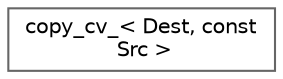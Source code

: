 digraph "Graphical Class Hierarchy"
{
 // LATEX_PDF_SIZE
  bgcolor="transparent";
  edge [fontname=Helvetica,fontsize=10,labelfontname=Helvetica,labelfontsize=10];
  node [fontname=Helvetica,fontsize=10,shape=box,height=0.2,width=0.4];
  rankdir="LR";
  Node0 [id="Node000000",label="copy_cv_\< Dest, const\l Src \>",height=0.2,width=0.4,color="grey40", fillcolor="white", style="filled",URL="$structcopy__cv___3_01_dest_00_01const_01_src_01_4.html",tooltip=" "];
}
